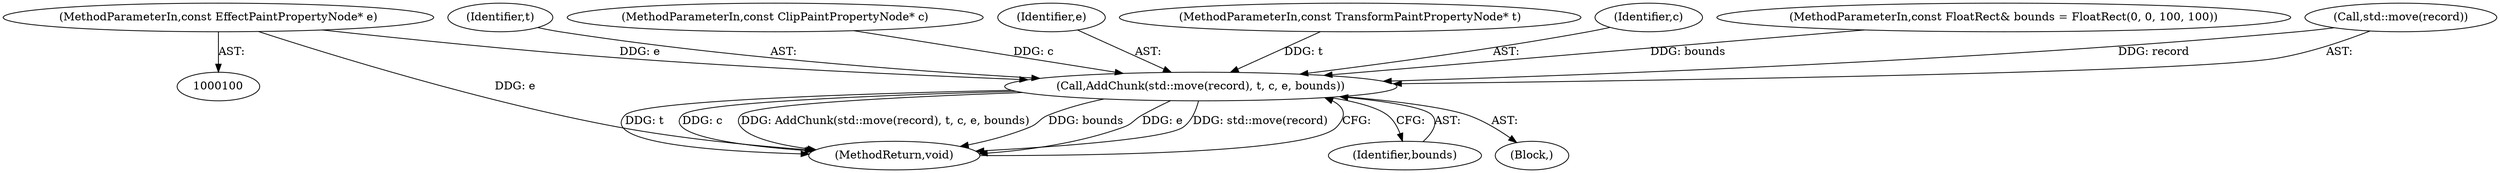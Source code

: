 digraph "0_Chrome_f911e11e7f6b5c0d6f5ee694a9871de6619889f7_34@pointer" {
"1000103" [label="(MethodParameterIn,const EffectPaintPropertyNode* e)"];
"1000115" [label="(Call,AddChunk(std::move(record), t, c, e, bounds))"];
"1000105" [label="(Block,)"];
"1000118" [label="(Identifier,t)"];
"1000103" [label="(MethodParameterIn,const EffectPaintPropertyNode* e)"];
"1000102" [label="(MethodParameterIn,const ClipPaintPropertyNode* c)"];
"1000120" [label="(Identifier,e)"];
"1000101" [label="(MethodParameterIn,const TransformPaintPropertyNode* t)"];
"1000122" [label="(MethodReturn,void)"];
"1000119" [label="(Identifier,c)"];
"1000104" [label="(MethodParameterIn,const FloatRect& bounds = FloatRect(0, 0, 100, 100))"];
"1000115" [label="(Call,AddChunk(std::move(record), t, c, e, bounds))"];
"1000121" [label="(Identifier,bounds)"];
"1000116" [label="(Call,std::move(record))"];
"1000103" -> "1000100"  [label="AST: "];
"1000103" -> "1000122"  [label="DDG: e"];
"1000103" -> "1000115"  [label="DDG: e"];
"1000115" -> "1000105"  [label="AST: "];
"1000115" -> "1000121"  [label="CFG: "];
"1000116" -> "1000115"  [label="AST: "];
"1000118" -> "1000115"  [label="AST: "];
"1000119" -> "1000115"  [label="AST: "];
"1000120" -> "1000115"  [label="AST: "];
"1000121" -> "1000115"  [label="AST: "];
"1000122" -> "1000115"  [label="CFG: "];
"1000115" -> "1000122"  [label="DDG: t"];
"1000115" -> "1000122"  [label="DDG: c"];
"1000115" -> "1000122"  [label="DDG: AddChunk(std::move(record), t, c, e, bounds)"];
"1000115" -> "1000122"  [label="DDG: bounds"];
"1000115" -> "1000122"  [label="DDG: e"];
"1000115" -> "1000122"  [label="DDG: std::move(record)"];
"1000116" -> "1000115"  [label="DDG: record"];
"1000102" -> "1000115"  [label="DDG: c"];
"1000101" -> "1000115"  [label="DDG: t"];
"1000104" -> "1000115"  [label="DDG: bounds"];
}
